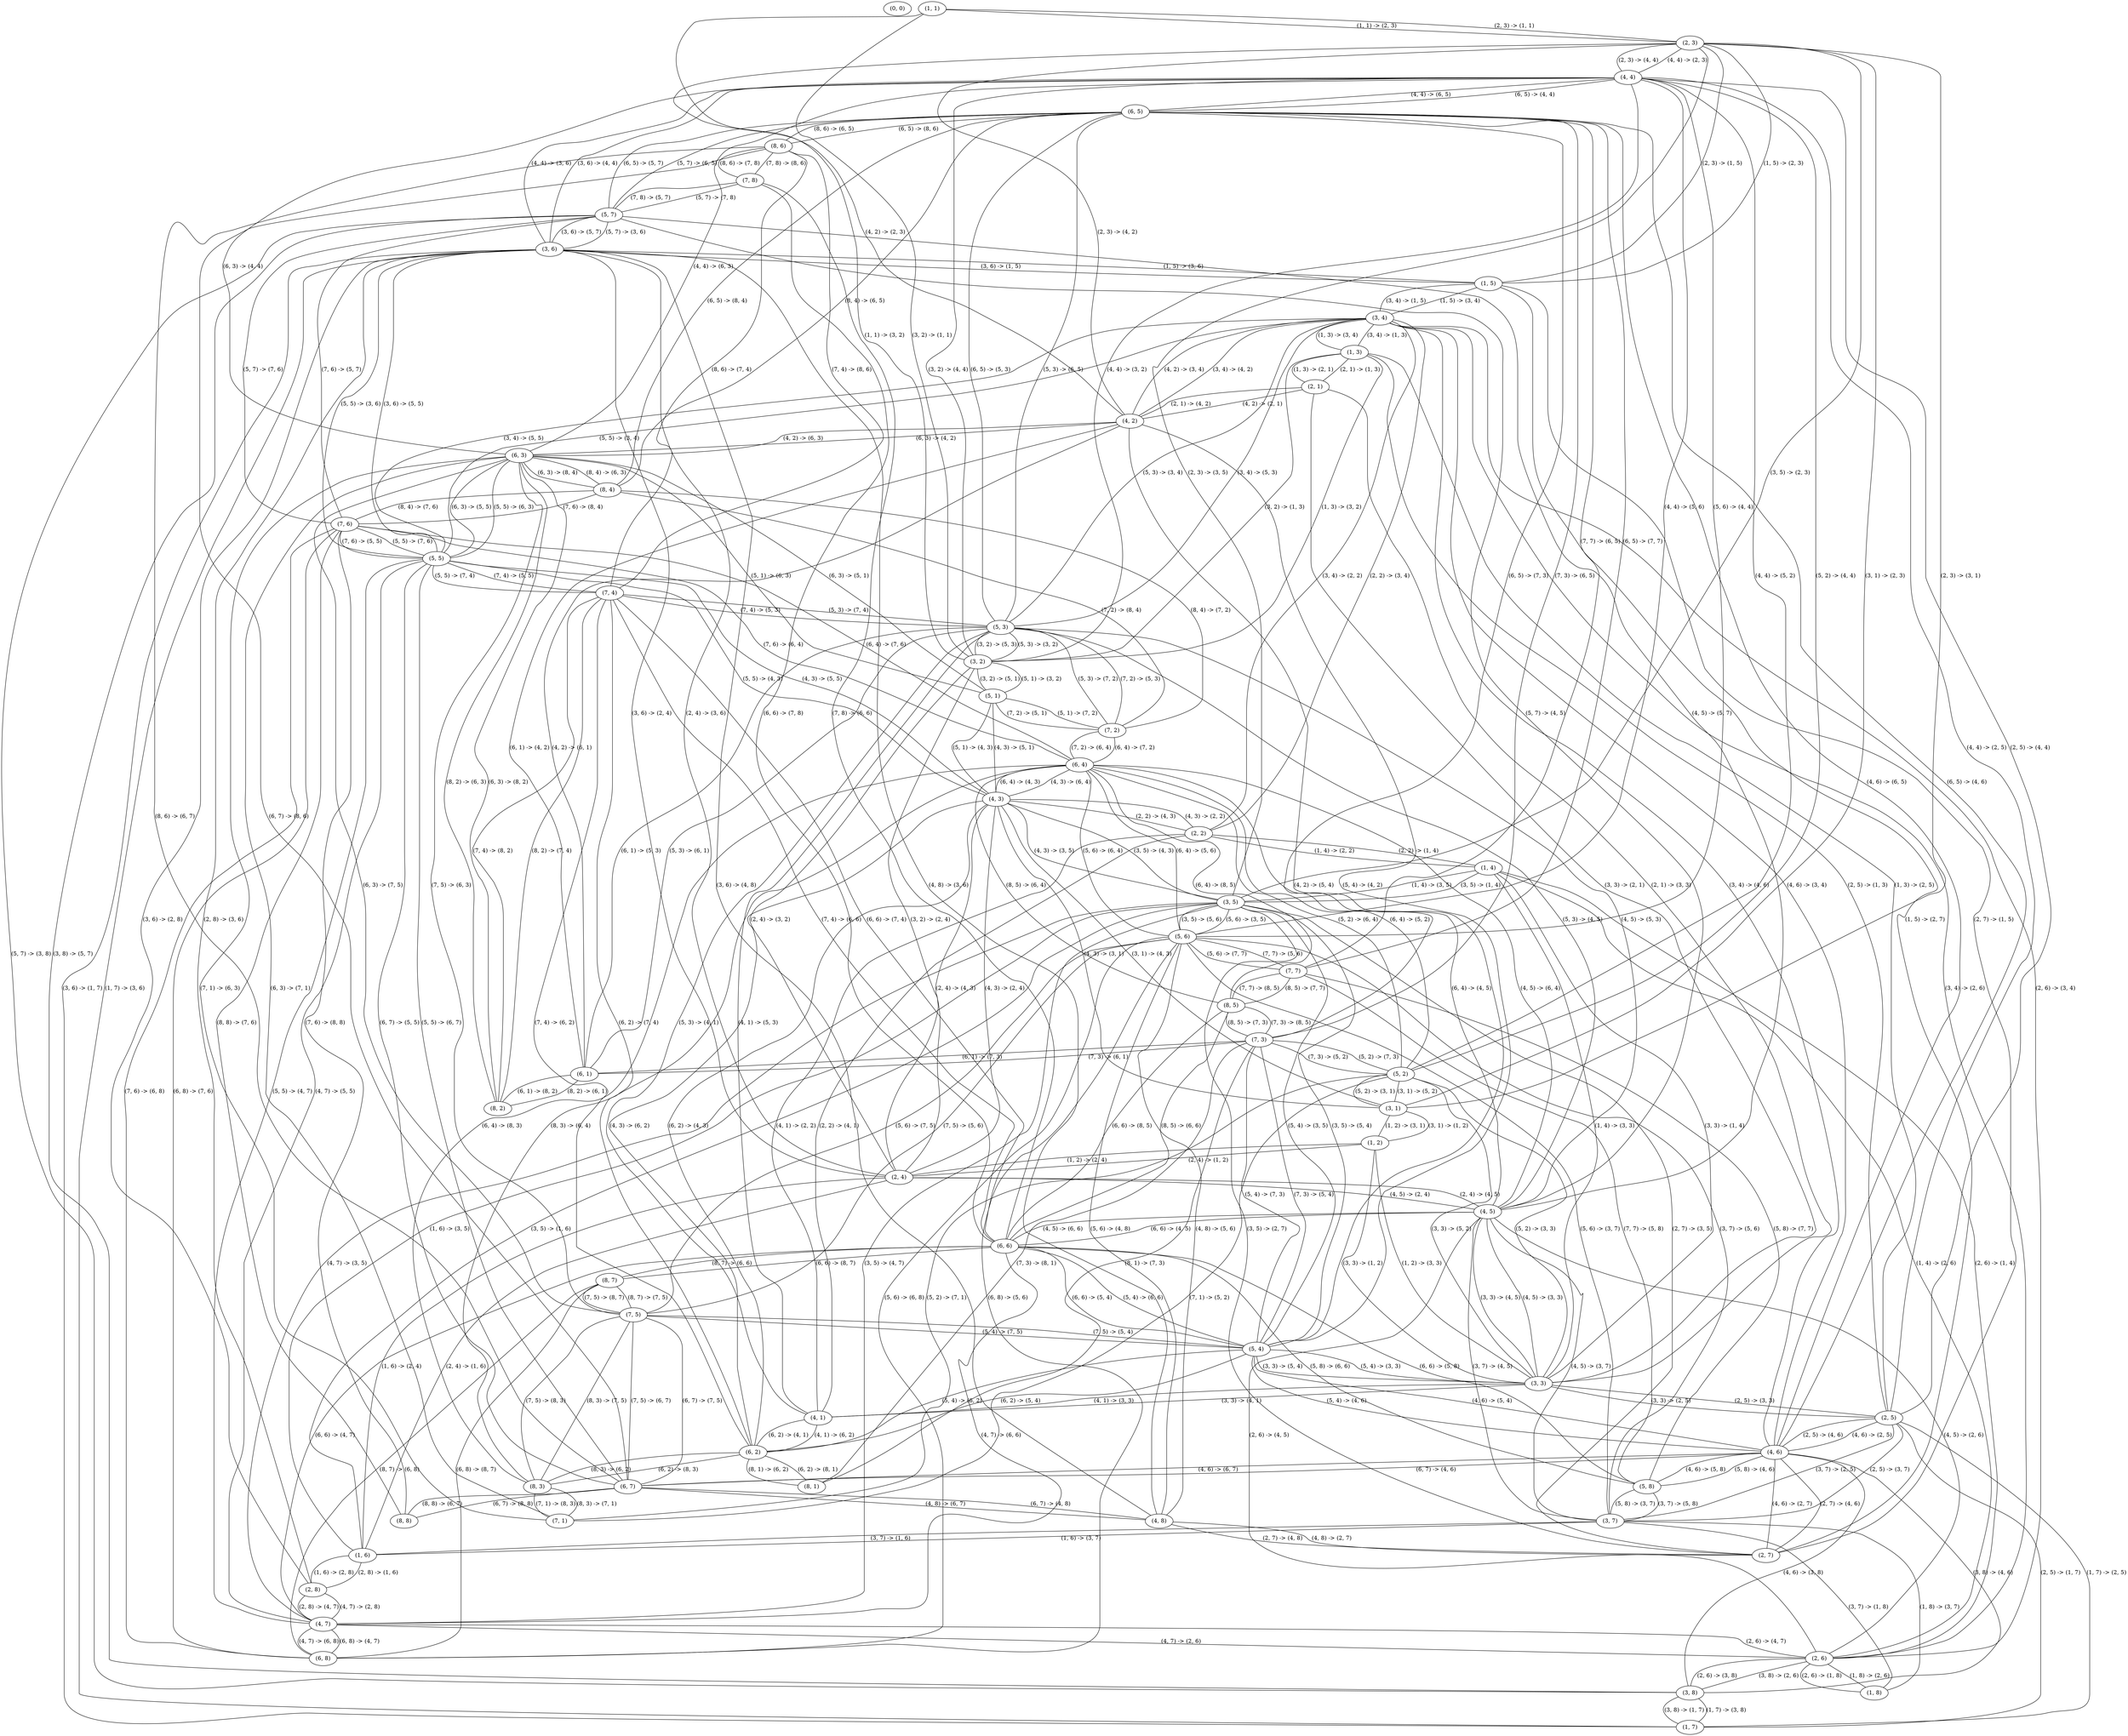 graph {
    0 [ label = "(0, 0)" ]
    1 [ label = "(1, 1)" ]
    2 [ label = "(1, 2)" ]
    3 [ label = "(1, 3)" ]
    4 [ label = "(1, 4)" ]
    5 [ label = "(1, 5)" ]
    6 [ label = "(1, 6)" ]
    7 [ label = "(1, 7)" ]
    8 [ label = "(1, 8)" ]
    9 [ label = "(2, 1)" ]
    10 [ label = "(2, 2)" ]
    11 [ label = "(2, 3)" ]
    12 [ label = "(2, 4)" ]
    13 [ label = "(2, 5)" ]
    14 [ label = "(2, 6)" ]
    15 [ label = "(2, 7)" ]
    16 [ label = "(2, 8)" ]
    17 [ label = "(3, 1)" ]
    18 [ label = "(3, 2)" ]
    19 [ label = "(3, 3)" ]
    20 [ label = "(3, 4)" ]
    21 [ label = "(3, 5)" ]
    22 [ label = "(3, 6)" ]
    23 [ label = "(3, 7)" ]
    24 [ label = "(3, 8)" ]
    25 [ label = "(4, 1)" ]
    26 [ label = "(4, 2)" ]
    27 [ label = "(4, 3)" ]
    28 [ label = "(4, 4)" ]
    29 [ label = "(4, 5)" ]
    30 [ label = "(4, 6)" ]
    31 [ label = "(4, 7)" ]
    32 [ label = "(4, 8)" ]
    33 [ label = "(5, 1)" ]
    34 [ label = "(5, 2)" ]
    35 [ label = "(5, 3)" ]
    36 [ label = "(5, 4)" ]
    37 [ label = "(5, 5)" ]
    38 [ label = "(5, 6)" ]
    39 [ label = "(5, 7)" ]
    40 [ label = "(5, 8)" ]
    41 [ label = "(6, 1)" ]
    42 [ label = "(6, 2)" ]
    43 [ label = "(6, 3)" ]
    44 [ label = "(6, 4)" ]
    45 [ label = "(6, 5)" ]
    46 [ label = "(6, 6)" ]
    47 [ label = "(6, 7)" ]
    48 [ label = "(6, 8)" ]
    49 [ label = "(7, 1)" ]
    50 [ label = "(7, 2)" ]
    51 [ label = "(7, 3)" ]
    52 [ label = "(7, 4)" ]
    53 [ label = "(7, 5)" ]
    54 [ label = "(7, 6)" ]
    55 [ label = "(7, 7)" ]
    56 [ label = "(7, 8)" ]
    57 [ label = "(8, 1)" ]
    58 [ label = "(8, 2)" ]
    59 [ label = "(8, 3)" ]
    60 [ label = "(8, 4)" ]
    61 [ label = "(8, 5)" ]
    62 [ label = "(8, 6)" ]
    63 [ label = "(8, 7)" ]
    64 [ label = "(8, 8)" ]
    1 -- 18 [ label = "(1, 1) -> (3, 2)" ]
    1 -- 11 [ label = "(1, 1) -> (2, 3)" ]
    2 -- 19 [ label = "(1, 2) -> (3, 3)" ]
    2 -- 12 [ label = "(1, 2) -> (2, 4)" ]
    2 -- 17 [ label = "(1, 2) -> (3, 1)" ]
    3 -- 20 [ label = "(1, 3) -> (3, 4)" ]
    3 -- 13 [ label = "(1, 3) -> (2, 5)" ]
    3 -- 9 [ label = "(1, 3) -> (2, 1)" ]
    3 -- 18 [ label = "(1, 3) -> (3, 2)" ]
    4 -- 21 [ label = "(1, 4) -> (3, 5)" ]
    4 -- 14 [ label = "(1, 4) -> (2, 6)" ]
    4 -- 10 [ label = "(1, 4) -> (2, 2)" ]
    4 -- 19 [ label = "(1, 4) -> (3, 3)" ]
    5 -- 22 [ label = "(1, 5) -> (3, 6)" ]
    5 -- 15 [ label = "(1, 5) -> (2, 7)" ]
    5 -- 11 [ label = "(1, 5) -> (2, 3)" ]
    5 -- 20 [ label = "(1, 5) -> (3, 4)" ]
    6 -- 23 [ label = "(1, 6) -> (3, 7)" ]
    6 -- 16 [ label = "(1, 6) -> (2, 8)" ]
    6 -- 12 [ label = "(1, 6) -> (2, 4)" ]
    6 -- 21 [ label = "(1, 6) -> (3, 5)" ]
    7 -- 24 [ label = "(1, 7) -> (3, 8)" ]
    7 -- 13 [ label = "(1, 7) -> (2, 5)" ]
    7 -- 22 [ label = "(1, 7) -> (3, 6)" ]
    8 -- 14 [ label = "(1, 8) -> (2, 6)" ]
    8 -- 23 [ label = "(1, 8) -> (3, 7)" ]
    9 -- 26 [ label = "(2, 1) -> (4, 2)" ]
    9 -- 19 [ label = "(2, 1) -> (3, 3)" ]
    9 -- 3 [ label = "(2, 1) -> (1, 3)" ]
    10 -- 27 [ label = "(2, 2) -> (4, 3)" ]
    10 -- 20 [ label = "(2, 2) -> (3, 4)" ]
    10 -- 4 [ label = "(2, 2) -> (1, 4)" ]
    10 -- 25 [ label = "(2, 2) -> (4, 1)" ]
    11 -- 28 [ label = "(2, 3) -> (4, 4)" ]
    11 -- 21 [ label = "(2, 3) -> (3, 5)" ]
    11 -- 5 [ label = "(2, 3) -> (1, 5)" ]
    11 -- 1 [ label = "(2, 3) -> (1, 1)" ]
    11 -- 17 [ label = "(2, 3) -> (3, 1)" ]
    11 -- 26 [ label = "(2, 3) -> (4, 2)" ]
    12 -- 29 [ label = "(2, 4) -> (4, 5)" ]
    12 -- 22 [ label = "(2, 4) -> (3, 6)" ]
    12 -- 6 [ label = "(2, 4) -> (1, 6)" ]
    12 -- 2 [ label = "(2, 4) -> (1, 2)" ]
    12 -- 18 [ label = "(2, 4) -> (3, 2)" ]
    12 -- 27 [ label = "(2, 4) -> (4, 3)" ]
    13 -- 30 [ label = "(2, 5) -> (4, 6)" ]
    13 -- 23 [ label = "(2, 5) -> (3, 7)" ]
    13 -- 7 [ label = "(2, 5) -> (1, 7)" ]
    13 -- 3 [ label = "(2, 5) -> (1, 3)" ]
    13 -- 19 [ label = "(2, 5) -> (3, 3)" ]
    13 -- 28 [ label = "(2, 5) -> (4, 4)" ]
    14 -- 31 [ label = "(2, 6) -> (4, 7)" ]
    14 -- 24 [ label = "(2, 6) -> (3, 8)" ]
    14 -- 8 [ label = "(2, 6) -> (1, 8)" ]
    14 -- 4 [ label = "(2, 6) -> (1, 4)" ]
    14 -- 20 [ label = "(2, 6) -> (3, 4)" ]
    14 -- 29 [ label = "(2, 6) -> (4, 5)" ]
    15 -- 32 [ label = "(2, 7) -> (4, 8)" ]
    15 -- 5 [ label = "(2, 7) -> (1, 5)" ]
    15 -- 21 [ label = "(2, 7) -> (3, 5)" ]
    15 -- 30 [ label = "(2, 7) -> (4, 6)" ]
    16 -- 6 [ label = "(2, 8) -> (1, 6)" ]
    16 -- 22 [ label = "(2, 8) -> (3, 6)" ]
    16 -- 31 [ label = "(2, 8) -> (4, 7)" ]
    17 -- 34 [ label = "(3, 1) -> (5, 2)" ]
    17 -- 27 [ label = "(3, 1) -> (4, 3)" ]
    17 -- 11 [ label = "(3, 1) -> (2, 3)" ]
    17 -- 2 [ label = "(3, 1) -> (1, 2)" ]
    18 -- 35 [ label = "(3, 2) -> (5, 3)" ]
    18 -- 28 [ label = "(3, 2) -> (4, 4)" ]
    18 -- 12 [ label = "(3, 2) -> (2, 4)" ]
    18 -- 3 [ label = "(3, 2) -> (1, 3)" ]
    18 -- 1 [ label = "(3, 2) -> (1, 1)" ]
    18 -- 33 [ label = "(3, 2) -> (5, 1)" ]
    19 -- 36 [ label = "(3, 3) -> (5, 4)" ]
    19 -- 29 [ label = "(3, 3) -> (4, 5)" ]
    19 -- 13 [ label = "(3, 3) -> (2, 5)" ]
    19 -- 4 [ label = "(3, 3) -> (1, 4)" ]
    19 -- 2 [ label = "(3, 3) -> (1, 2)" ]
    19 -- 9 [ label = "(3, 3) -> (2, 1)" ]
    19 -- 25 [ label = "(3, 3) -> (4, 1)" ]
    19 -- 34 [ label = "(3, 3) -> (5, 2)" ]
    20 -- 37 [ label = "(3, 4) -> (5, 5)" ]
    20 -- 30 [ label = "(3, 4) -> (4, 6)" ]
    20 -- 14 [ label = "(3, 4) -> (2, 6)" ]
    20 -- 5 [ label = "(3, 4) -> (1, 5)" ]
    20 -- 3 [ label = "(3, 4) -> (1, 3)" ]
    20 -- 10 [ label = "(3, 4) -> (2, 2)" ]
    20 -- 26 [ label = "(3, 4) -> (4, 2)" ]
    20 -- 35 [ label = "(3, 4) -> (5, 3)" ]
    21 -- 38 [ label = "(3, 5) -> (5, 6)" ]
    21 -- 31 [ label = "(3, 5) -> (4, 7)" ]
    21 -- 15 [ label = "(3, 5) -> (2, 7)" ]
    21 -- 6 [ label = "(3, 5) -> (1, 6)" ]
    21 -- 4 [ label = "(3, 5) -> (1, 4)" ]
    21 -- 11 [ label = "(3, 5) -> (2, 3)" ]
    21 -- 27 [ label = "(3, 5) -> (4, 3)" ]
    21 -- 36 [ label = "(3, 5) -> (5, 4)" ]
    22 -- 39 [ label = "(3, 6) -> (5, 7)" ]
    22 -- 32 [ label = "(3, 6) -> (4, 8)" ]
    22 -- 16 [ label = "(3, 6) -> (2, 8)" ]
    22 -- 7 [ label = "(3, 6) -> (1, 7)" ]
    22 -- 5 [ label = "(3, 6) -> (1, 5)" ]
    22 -- 12 [ label = "(3, 6) -> (2, 4)" ]
    22 -- 28 [ label = "(3, 6) -> (4, 4)" ]
    22 -- 37 [ label = "(3, 6) -> (5, 5)" ]
    23 -- 40 [ label = "(3, 7) -> (5, 8)" ]
    23 -- 8 [ label = "(3, 7) -> (1, 8)" ]
    23 -- 6 [ label = "(3, 7) -> (1, 6)" ]
    23 -- 13 [ label = "(3, 7) -> (2, 5)" ]
    23 -- 29 [ label = "(3, 7) -> (4, 5)" ]
    23 -- 38 [ label = "(3, 7) -> (5, 6)" ]
    24 -- 7 [ label = "(3, 8) -> (1, 7)" ]
    24 -- 14 [ label = "(3, 8) -> (2, 6)" ]
    24 -- 30 [ label = "(3, 8) -> (4, 6)" ]
    24 -- 39 [ label = "(3, 8) -> (5, 7)" ]
    25 -- 42 [ label = "(4, 1) -> (6, 2)" ]
    25 -- 35 [ label = "(4, 1) -> (5, 3)" ]
    25 -- 19 [ label = "(4, 1) -> (3, 3)" ]
    25 -- 10 [ label = "(4, 1) -> (2, 2)" ]
    26 -- 43 [ label = "(4, 2) -> (6, 3)" ]
    26 -- 36 [ label = "(4, 2) -> (5, 4)" ]
    26 -- 20 [ label = "(4, 2) -> (3, 4)" ]
    26 -- 11 [ label = "(4, 2) -> (2, 3)" ]
    26 -- 9 [ label = "(4, 2) -> (2, 1)" ]
    26 -- 41 [ label = "(4, 2) -> (6, 1)" ]
    27 -- 44 [ label = "(4, 3) -> (6, 4)" ]
    27 -- 37 [ label = "(4, 3) -> (5, 5)" ]
    27 -- 21 [ label = "(4, 3) -> (3, 5)" ]
    27 -- 12 [ label = "(4, 3) -> (2, 4)" ]
    27 -- 10 [ label = "(4, 3) -> (2, 2)" ]
    27 -- 17 [ label = "(4, 3) -> (3, 1)" ]
    27 -- 33 [ label = "(4, 3) -> (5, 1)" ]
    27 -- 42 [ label = "(4, 3) -> (6, 2)" ]
    28 -- 45 [ label = "(4, 4) -> (6, 5)" ]
    28 -- 38 [ label = "(4, 4) -> (5, 6)" ]
    28 -- 22 [ label = "(4, 4) -> (3, 6)" ]
    28 -- 13 [ label = "(4, 4) -> (2, 5)" ]
    28 -- 11 [ label = "(4, 4) -> (2, 3)" ]
    28 -- 18 [ label = "(4, 4) -> (3, 2)" ]
    28 -- 34 [ label = "(4, 4) -> (5, 2)" ]
    28 -- 43 [ label = "(4, 4) -> (6, 3)" ]
    29 -- 46 [ label = "(4, 5) -> (6, 6)" ]
    29 -- 39 [ label = "(4, 5) -> (5, 7)" ]
    29 -- 23 [ label = "(4, 5) -> (3, 7)" ]
    29 -- 14 [ label = "(4, 5) -> (2, 6)" ]
    29 -- 12 [ label = "(4, 5) -> (2, 4)" ]
    29 -- 19 [ label = "(4, 5) -> (3, 3)" ]
    29 -- 35 [ label = "(4, 5) -> (5, 3)" ]
    29 -- 44 [ label = "(4, 5) -> (6, 4)" ]
    30 -- 47 [ label = "(4, 6) -> (6, 7)" ]
    30 -- 40 [ label = "(4, 6) -> (5, 8)" ]
    30 -- 24 [ label = "(4, 6) -> (3, 8)" ]
    30 -- 15 [ label = "(4, 6) -> (2, 7)" ]
    30 -- 13 [ label = "(4, 6) -> (2, 5)" ]
    30 -- 20 [ label = "(4, 6) -> (3, 4)" ]
    30 -- 36 [ label = "(4, 6) -> (5, 4)" ]
    30 -- 45 [ label = "(4, 6) -> (6, 5)" ]
    31 -- 48 [ label = "(4, 7) -> (6, 8)" ]
    31 -- 16 [ label = "(4, 7) -> (2, 8)" ]
    31 -- 14 [ label = "(4, 7) -> (2, 6)" ]
    31 -- 21 [ label = "(4, 7) -> (3, 5)" ]
    31 -- 37 [ label = "(4, 7) -> (5, 5)" ]
    31 -- 46 [ label = "(4, 7) -> (6, 6)" ]
    32 -- 15 [ label = "(4, 8) -> (2, 7)" ]
    32 -- 22 [ label = "(4, 8) -> (3, 6)" ]
    32 -- 38 [ label = "(4, 8) -> (5, 6)" ]
    32 -- 47 [ label = "(4, 8) -> (6, 7)" ]
    33 -- 50 [ label = "(5, 1) -> (7, 2)" ]
    33 -- 43 [ label = "(5, 1) -> (6, 3)" ]
    33 -- 27 [ label = "(5, 1) -> (4, 3)" ]
    33 -- 18 [ label = "(5, 1) -> (3, 2)" ]
    34 -- 51 [ label = "(5, 2) -> (7, 3)" ]
    34 -- 44 [ label = "(5, 2) -> (6, 4)" ]
    34 -- 28 [ label = "(5, 2) -> (4, 4)" ]
    34 -- 19 [ label = "(5, 2) -> (3, 3)" ]
    34 -- 17 [ label = "(5, 2) -> (3, 1)" ]
    34 -- 49 [ label = "(5, 2) -> (7, 1)" ]
    35 -- 52 [ label = "(5, 3) -> (7, 4)" ]
    35 -- 45 [ label = "(5, 3) -> (6, 5)" ]
    35 -- 29 [ label = "(5, 3) -> (4, 5)" ]
    35 -- 20 [ label = "(5, 3) -> (3, 4)" ]
    35 -- 18 [ label = "(5, 3) -> (3, 2)" ]
    35 -- 25 [ label = "(5, 3) -> (4, 1)" ]
    35 -- 41 [ label = "(5, 3) -> (6, 1)" ]
    35 -- 50 [ label = "(5, 3) -> (7, 2)" ]
    36 -- 53 [ label = "(5, 4) -> (7, 5)" ]
    36 -- 46 [ label = "(5, 4) -> (6, 6)" ]
    36 -- 30 [ label = "(5, 4) -> (4, 6)" ]
    36 -- 21 [ label = "(5, 4) -> (3, 5)" ]
    36 -- 19 [ label = "(5, 4) -> (3, 3)" ]
    36 -- 26 [ label = "(5, 4) -> (4, 2)" ]
    36 -- 42 [ label = "(5, 4) -> (6, 2)" ]
    36 -- 51 [ label = "(5, 4) -> (7, 3)" ]
    37 -- 54 [ label = "(5, 5) -> (7, 6)" ]
    37 -- 47 [ label = "(5, 5) -> (6, 7)" ]
    37 -- 31 [ label = "(5, 5) -> (4, 7)" ]
    37 -- 22 [ label = "(5, 5) -> (3, 6)" ]
    37 -- 20 [ label = "(5, 5) -> (3, 4)" ]
    37 -- 27 [ label = "(5, 5) -> (4, 3)" ]
    37 -- 43 [ label = "(5, 5) -> (6, 3)" ]
    37 -- 52 [ label = "(5, 5) -> (7, 4)" ]
    38 -- 55 [ label = "(5, 6) -> (7, 7)" ]
    38 -- 48 [ label = "(5, 6) -> (6, 8)" ]
    38 -- 32 [ label = "(5, 6) -> (4, 8)" ]
    38 -- 23 [ label = "(5, 6) -> (3, 7)" ]
    38 -- 21 [ label = "(5, 6) -> (3, 5)" ]
    38 -- 28 [ label = "(5, 6) -> (4, 4)" ]
    38 -- 44 [ label = "(5, 6) -> (6, 4)" ]
    38 -- 53 [ label = "(5, 6) -> (7, 5)" ]
    39 -- 56 [ label = "(5, 7) -> (7, 8)" ]
    39 -- 24 [ label = "(5, 7) -> (3, 8)" ]
    39 -- 22 [ label = "(5, 7) -> (3, 6)" ]
    39 -- 29 [ label = "(5, 7) -> (4, 5)" ]
    39 -- 45 [ label = "(5, 7) -> (6, 5)" ]
    39 -- 54 [ label = "(5, 7) -> (7, 6)" ]
    40 -- 23 [ label = "(5, 8) -> (3, 7)" ]
    40 -- 30 [ label = "(5, 8) -> (4, 6)" ]
    40 -- 46 [ label = "(5, 8) -> (6, 6)" ]
    40 -- 55 [ label = "(5, 8) -> (7, 7)" ]
    41 -- 58 [ label = "(6, 1) -> (8, 2)" ]
    41 -- 51 [ label = "(6, 1) -> (7, 3)" ]
    41 -- 35 [ label = "(6, 1) -> (5, 3)" ]
    41 -- 26 [ label = "(6, 1) -> (4, 2)" ]
    42 -- 59 [ label = "(6, 2) -> (8, 3)" ]
    42 -- 52 [ label = "(6, 2) -> (7, 4)" ]
    42 -- 36 [ label = "(6, 2) -> (5, 4)" ]
    42 -- 27 [ label = "(6, 2) -> (4, 3)" ]
    42 -- 25 [ label = "(6, 2) -> (4, 1)" ]
    42 -- 57 [ label = "(6, 2) -> (8, 1)" ]
    43 -- 60 [ label = "(6, 3) -> (8, 4)" ]
    43 -- 53 [ label = "(6, 3) -> (7, 5)" ]
    43 -- 37 [ label = "(6, 3) -> (5, 5)" ]
    43 -- 28 [ label = "(6, 3) -> (4, 4)" ]
    43 -- 26 [ label = "(6, 3) -> (4, 2)" ]
    43 -- 33 [ label = "(6, 3) -> (5, 1)" ]
    43 -- 49 [ label = "(6, 3) -> (7, 1)" ]
    43 -- 58 [ label = "(6, 3) -> (8, 2)" ]
    44 -- 61 [ label = "(6, 4) -> (8, 5)" ]
    44 -- 54 [ label = "(6, 4) -> (7, 6)" ]
    44 -- 38 [ label = "(6, 4) -> (5, 6)" ]
    44 -- 29 [ label = "(6, 4) -> (4, 5)" ]
    44 -- 27 [ label = "(6, 4) -> (4, 3)" ]
    44 -- 34 [ label = "(6, 4) -> (5, 2)" ]
    44 -- 50 [ label = "(6, 4) -> (7, 2)" ]
    44 -- 59 [ label = "(6, 4) -> (8, 3)" ]
    45 -- 62 [ label = "(6, 5) -> (8, 6)" ]
    45 -- 55 [ label = "(6, 5) -> (7, 7)" ]
    45 -- 39 [ label = "(6, 5) -> (5, 7)" ]
    45 -- 30 [ label = "(6, 5) -> (4, 6)" ]
    45 -- 28 [ label = "(6, 5) -> (4, 4)" ]
    45 -- 35 [ label = "(6, 5) -> (5, 3)" ]
    45 -- 51 [ label = "(6, 5) -> (7, 3)" ]
    45 -- 60 [ label = "(6, 5) -> (8, 4)" ]
    46 -- 63 [ label = "(6, 6) -> (8, 7)" ]
    46 -- 56 [ label = "(6, 6) -> (7, 8)" ]
    46 -- 40 [ label = "(6, 6) -> (5, 8)" ]
    46 -- 31 [ label = "(6, 6) -> (4, 7)" ]
    46 -- 29 [ label = "(6, 6) -> (4, 5)" ]
    46 -- 36 [ label = "(6, 6) -> (5, 4)" ]
    46 -- 52 [ label = "(6, 6) -> (7, 4)" ]
    46 -- 61 [ label = "(6, 6) -> (8, 5)" ]
    47 -- 64 [ label = "(6, 7) -> (8, 8)" ]
    47 -- 32 [ label = "(6, 7) -> (4, 8)" ]
    47 -- 30 [ label = "(6, 7) -> (4, 6)" ]
    47 -- 37 [ label = "(6, 7) -> (5, 5)" ]
    47 -- 53 [ label = "(6, 7) -> (7, 5)" ]
    47 -- 62 [ label = "(6, 7) -> (8, 6)" ]
    48 -- 31 [ label = "(6, 8) -> (4, 7)" ]
    48 -- 38 [ label = "(6, 8) -> (5, 6)" ]
    48 -- 54 [ label = "(6, 8) -> (7, 6)" ]
    48 -- 63 [ label = "(6, 8) -> (8, 7)" ]
    49 -- 59 [ label = "(7, 1) -> (8, 3)" ]
    49 -- 43 [ label = "(7, 1) -> (6, 3)" ]
    49 -- 34 [ label = "(7, 1) -> (5, 2)" ]
    50 -- 60 [ label = "(7, 2) -> (8, 4)" ]
    50 -- 44 [ label = "(7, 2) -> (6, 4)" ]
    50 -- 35 [ label = "(7, 2) -> (5, 3)" ]
    50 -- 33 [ label = "(7, 2) -> (5, 1)" ]
    51 -- 61 [ label = "(7, 3) -> (8, 5)" ]
    51 -- 45 [ label = "(7, 3) -> (6, 5)" ]
    51 -- 36 [ label = "(7, 3) -> (5, 4)" ]
    51 -- 34 [ label = "(7, 3) -> (5, 2)" ]
    51 -- 41 [ label = "(7, 3) -> (6, 1)" ]
    51 -- 57 [ label = "(7, 3) -> (8, 1)" ]
    52 -- 62 [ label = "(7, 4) -> (8, 6)" ]
    52 -- 46 [ label = "(7, 4) -> (6, 6)" ]
    52 -- 37 [ label = "(7, 4) -> (5, 5)" ]
    52 -- 35 [ label = "(7, 4) -> (5, 3)" ]
    52 -- 42 [ label = "(7, 4) -> (6, 2)" ]
    52 -- 58 [ label = "(7, 4) -> (8, 2)" ]
    53 -- 63 [ label = "(7, 5) -> (8, 7)" ]
    53 -- 47 [ label = "(7, 5) -> (6, 7)" ]
    53 -- 38 [ label = "(7, 5) -> (5, 6)" ]
    53 -- 36 [ label = "(7, 5) -> (5, 4)" ]
    53 -- 43 [ label = "(7, 5) -> (6, 3)" ]
    53 -- 59 [ label = "(7, 5) -> (8, 3)" ]
    54 -- 64 [ label = "(7, 6) -> (8, 8)" ]
    54 -- 48 [ label = "(7, 6) -> (6, 8)" ]
    54 -- 39 [ label = "(7, 6) -> (5, 7)" ]
    54 -- 37 [ label = "(7, 6) -> (5, 5)" ]
    54 -- 44 [ label = "(7, 6) -> (6, 4)" ]
    54 -- 60 [ label = "(7, 6) -> (8, 4)" ]
    55 -- 40 [ label = "(7, 7) -> (5, 8)" ]
    55 -- 38 [ label = "(7, 7) -> (5, 6)" ]
    55 -- 45 [ label = "(7, 7) -> (6, 5)" ]
    55 -- 61 [ label = "(7, 7) -> (8, 5)" ]
    56 -- 39 [ label = "(7, 8) -> (5, 7)" ]
    56 -- 46 [ label = "(7, 8) -> (6, 6)" ]
    56 -- 62 [ label = "(7, 8) -> (8, 6)" ]
    57 -- 51 [ label = "(8, 1) -> (7, 3)" ]
    57 -- 42 [ label = "(8, 1) -> (6, 2)" ]
    58 -- 52 [ label = "(8, 2) -> (7, 4)" ]
    58 -- 43 [ label = "(8, 2) -> (6, 3)" ]
    58 -- 41 [ label = "(8, 2) -> (6, 1)" ]
    59 -- 53 [ label = "(8, 3) -> (7, 5)" ]
    59 -- 44 [ label = "(8, 3) -> (6, 4)" ]
    59 -- 42 [ label = "(8, 3) -> (6, 2)" ]
    59 -- 49 [ label = "(8, 3) -> (7, 1)" ]
    60 -- 54 [ label = "(8, 4) -> (7, 6)" ]
    60 -- 45 [ label = "(8, 4) -> (6, 5)" ]
    60 -- 43 [ label = "(8, 4) -> (6, 3)" ]
    60 -- 50 [ label = "(8, 4) -> (7, 2)" ]
    61 -- 55 [ label = "(8, 5) -> (7, 7)" ]
    61 -- 46 [ label = "(8, 5) -> (6, 6)" ]
    61 -- 44 [ label = "(8, 5) -> (6, 4)" ]
    61 -- 51 [ label = "(8, 5) -> (7, 3)" ]
    62 -- 56 [ label = "(8, 6) -> (7, 8)" ]
    62 -- 47 [ label = "(8, 6) -> (6, 7)" ]
    62 -- 45 [ label = "(8, 6) -> (6, 5)" ]
    62 -- 52 [ label = "(8, 6) -> (7, 4)" ]
    63 -- 48 [ label = "(8, 7) -> (6, 8)" ]
    63 -- 46 [ label = "(8, 7) -> (6, 6)" ]
    63 -- 53 [ label = "(8, 7) -> (7, 5)" ]
    64 -- 47 [ label = "(8, 8) -> (6, 7)" ]
    64 -- 54 [ label = "(8, 8) -> (7, 6)" ]
}
